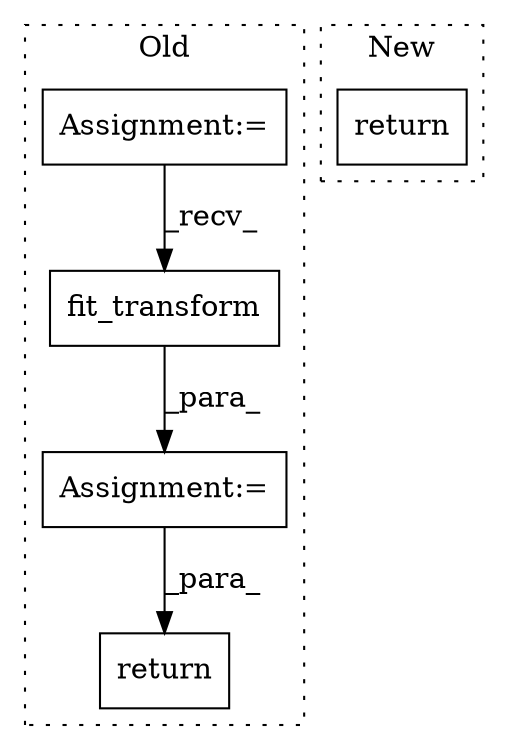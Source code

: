digraph G {
subgraph cluster0 {
1 [label="fit_transform" a="32" s="9321,9336" l="14,1" shape="box"];
3 [label="return" a="41" s="12322" l="7" shape="box"];
4 [label="Assignment:=" a="7" s="9304" l="1" shape="box"];
5 [label="Assignment:=" a="7" s="9235" l="1" shape="box"];
label = "Old";
style="dotted";
}
subgraph cluster1 {
2 [label="return" a="41" s="9806" l="7" shape="box"];
label = "New";
style="dotted";
}
1 -> 4 [label="_para_"];
4 -> 3 [label="_para_"];
5 -> 1 [label="_recv_"];
}